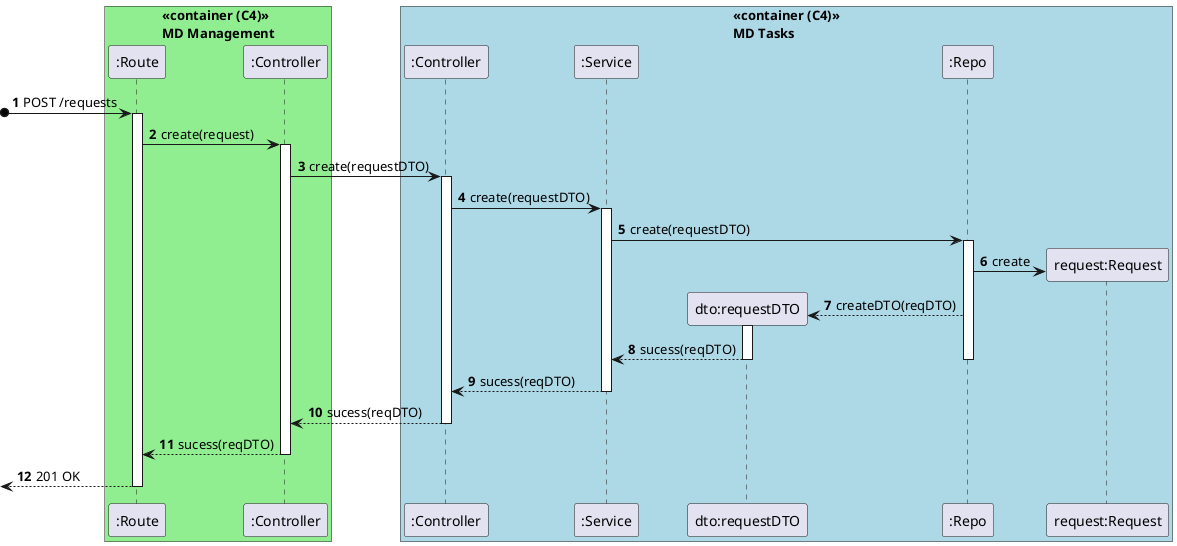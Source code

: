 @startuml process-view
autonumber
box "<<container (C4)>>\nMD Management" <<center>>#LightGreen
  participant ROUTE as ":Route"
  participant CTRLMDD as ":Controller"
end box

box "<<container (C4)>>\nMD Tasks" <<center>>#LightBlue
  participant MDTCTRL as ":Controller"
  participant MDTSRV as ":Service"
  participant MDTDTO as "dto:requestDTO"
  participant MDTREPO as ":Repo"
  participant BUILD as "request:Request"
end box

?o-> ROUTE : POST /requests
activate ROUTE

ROUTE -> CTRLMDD : create(request)
activate CTRLMDD

CTRLMDD -> MDTCTRL : create(requestDTO)
activate MDTCTRL

MDTCTRL -> MDTSRV : create(requestDTO)
activate MDTSRV

MDTSRV -> MDTREPO : create(requestDTO)
activate MDTREPO

MDTREPO -> BUILD** : create
deactivate MDTDTO

MDTREPO --> MDTDTO** : createDTO(reqDTO)
activate MDTDTO

MDTDTO --> MDTSRV : sucess(reqDTO)
deactivate MDTDTO
deactivate MDTREPO

MDTSRV --> MDTCTRL : sucess(reqDTO)
deactivate MDTSRV

MDTCTRL --> CTRLMDD : sucess(reqDTO)
deactivate MDTCTRL

CTRLMDD --> ROUTE : sucess(reqDTO)
deactivate CTRLMDD
<-- ROUTE : 201 OK
deactivate ROUTE

@enduml
